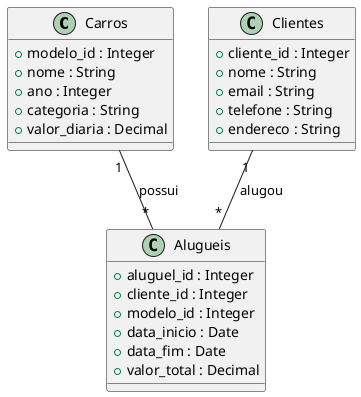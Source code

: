 @startuml
class Carros {
  + modelo_id : Integer
  + nome : String
  + ano : Integer
  + categoria : String
  + valor_diaria : Decimal
}

class Clientes {
  + cliente_id : Integer
  + nome : String
  + email : String
  + telefone : String
  + endereco : String
}

class Alugueis {
  + aluguel_id : Integer
  + cliente_id : Integer
  + modelo_id : Integer
  + data_inicio : Date
  + data_fim : Date
  + valor_total : Decimal
}

Clientes "1" -- "*" Alugueis : alugou
Carros "1" -- "*" Alugueis : possui

@enduml